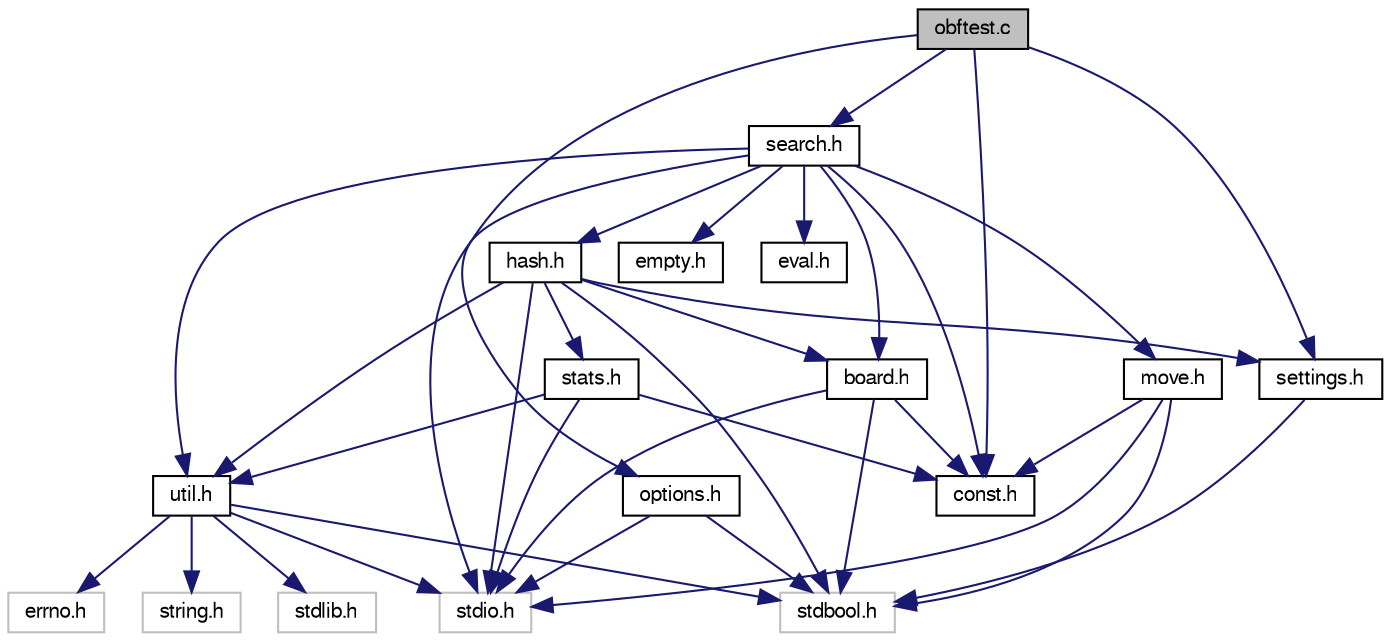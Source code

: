 digraph "obftest.c"
{
 // LATEX_PDF_SIZE
  bgcolor="transparent";
  edge [fontname="FreeSans",fontsize="10",labelfontname="FreeSans",labelfontsize="10"];
  node [fontname="FreeSans",fontsize="10",shape=record];
  Node1 [label="obftest.c",height=0.2,width=0.4,color="black", fillcolor="grey75", style="filled", fontcolor="black",tooltip="Testing Edax from Othello Board Files (OBF)."];
  Node1 -> Node2 [color="midnightblue",fontsize="10",style="solid",fontname="FreeSans"];
  Node2 [label="search.h",height=0.2,width=0.4,color="black",URL="$search_8h.html",tooltip=" "];
  Node2 -> Node3 [color="midnightblue",fontsize="10",style="solid",fontname="FreeSans"];
  Node3 [label="board.h",height=0.2,width=0.4,color="black",URL="$board_8h.html",tooltip=" "];
  Node3 -> Node4 [color="midnightblue",fontsize="10",style="solid",fontname="FreeSans"];
  Node4 [label="const.h",height=0.2,width=0.4,color="black",URL="$const_8h.html",tooltip=" "];
  Node3 -> Node5 [color="midnightblue",fontsize="10",style="solid",fontname="FreeSans"];
  Node5 [label="stdio.h",height=0.2,width=0.4,color="grey75",tooltip=" "];
  Node3 -> Node6 [color="midnightblue",fontsize="10",style="solid",fontname="FreeSans"];
  Node6 [label="stdbool.h",height=0.2,width=0.4,color="grey75",tooltip=" "];
  Node2 -> Node4 [color="midnightblue",fontsize="10",style="solid",fontname="FreeSans"];
  Node2 -> Node7 [color="midnightblue",fontsize="10",style="solid",fontname="FreeSans"];
  Node7 [label="empty.h",height=0.2,width=0.4,color="black",URL="$empty_8h.html",tooltip=" "];
  Node2 -> Node8 [color="midnightblue",fontsize="10",style="solid",fontname="FreeSans"];
  Node8 [label="eval.h",height=0.2,width=0.4,color="black",URL="$eval_8h.html",tooltip=" "];
  Node2 -> Node9 [color="midnightblue",fontsize="10",style="solid",fontname="FreeSans"];
  Node9 [label="hash.h",height=0.2,width=0.4,color="black",URL="$hash_8h.html",tooltip=" "];
  Node9 -> Node3 [color="midnightblue",fontsize="10",style="solid",fontname="FreeSans"];
  Node9 -> Node10 [color="midnightblue",fontsize="10",style="solid",fontname="FreeSans"];
  Node10 [label="settings.h",height=0.2,width=0.4,color="black",URL="$settings_8h.html",tooltip=" "];
  Node10 -> Node6 [color="midnightblue",fontsize="10",style="solid",fontname="FreeSans"];
  Node9 -> Node11 [color="midnightblue",fontsize="10",style="solid",fontname="FreeSans"];
  Node11 [label="util.h",height=0.2,width=0.4,color="black",URL="$util_8h.html",tooltip="Miscellaneous utilities header."];
  Node11 -> Node5 [color="midnightblue",fontsize="10",style="solid",fontname="FreeSans"];
  Node11 -> Node6 [color="midnightblue",fontsize="10",style="solid",fontname="FreeSans"];
  Node11 -> Node12 [color="midnightblue",fontsize="10",style="solid",fontname="FreeSans"];
  Node12 [label="stdlib.h",height=0.2,width=0.4,color="grey75",tooltip=" "];
  Node11 -> Node13 [color="midnightblue",fontsize="10",style="solid",fontname="FreeSans"];
  Node13 [label="errno.h",height=0.2,width=0.4,color="grey75",tooltip=" "];
  Node11 -> Node14 [color="midnightblue",fontsize="10",style="solid",fontname="FreeSans"];
  Node14 [label="string.h",height=0.2,width=0.4,color="grey75",tooltip=" "];
  Node9 -> Node15 [color="midnightblue",fontsize="10",style="solid",fontname="FreeSans"];
  Node15 [label="stats.h",height=0.2,width=0.4,color="black",URL="$stats_8h.html",tooltip="Statistics header."];
  Node15 -> Node4 [color="midnightblue",fontsize="10",style="solid",fontname="FreeSans"];
  Node15 -> Node11 [color="midnightblue",fontsize="10",style="solid",fontname="FreeSans"];
  Node15 -> Node5 [color="midnightblue",fontsize="10",style="solid",fontname="FreeSans"];
  Node9 -> Node6 [color="midnightblue",fontsize="10",style="solid",fontname="FreeSans"];
  Node9 -> Node5 [color="midnightblue",fontsize="10",style="solid",fontname="FreeSans"];
  Node2 -> Node16 [color="midnightblue",fontsize="10",style="solid",fontname="FreeSans"];
  Node16 [label="move.h",height=0.2,width=0.4,color="black",URL="$move_8h.html",tooltip=" "];
  Node16 -> Node4 [color="midnightblue",fontsize="10",style="solid",fontname="FreeSans"];
  Node16 -> Node5 [color="midnightblue",fontsize="10",style="solid",fontname="FreeSans"];
  Node16 -> Node6 [color="midnightblue",fontsize="10",style="solid",fontname="FreeSans"];
  Node2 -> Node11 [color="midnightblue",fontsize="10",style="solid",fontname="FreeSans"];
  Node2 -> Node5 [color="midnightblue",fontsize="10",style="solid",fontname="FreeSans"];
  Node1 -> Node17 [color="midnightblue",fontsize="10",style="solid",fontname="FreeSans"];
  Node17 [label="options.h",height=0.2,width=0.4,color="black",URL="$options_8h.html",tooltip=" "];
  Node17 -> Node5 [color="midnightblue",fontsize="10",style="solid",fontname="FreeSans"];
  Node17 -> Node6 [color="midnightblue",fontsize="10",style="solid",fontname="FreeSans"];
  Node1 -> Node4 [color="midnightblue",fontsize="10",style="solid",fontname="FreeSans"];
  Node1 -> Node10 [color="midnightblue",fontsize="10",style="solid",fontname="FreeSans"];
}
